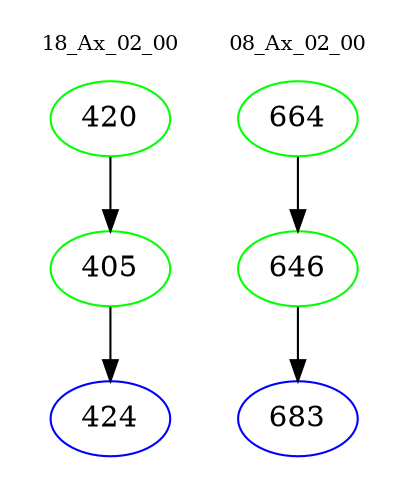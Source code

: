 digraph{
subgraph cluster_0 {
color = white
label = "18_Ax_02_00";
fontsize=10;
T0_420 [label="420", color="green"]
T0_420 -> T0_405 [color="black"]
T0_405 [label="405", color="green"]
T0_405 -> T0_424 [color="black"]
T0_424 [label="424", color="blue"]
}
subgraph cluster_1 {
color = white
label = "08_Ax_02_00";
fontsize=10;
T1_664 [label="664", color="green"]
T1_664 -> T1_646 [color="black"]
T1_646 [label="646", color="green"]
T1_646 -> T1_683 [color="black"]
T1_683 [label="683", color="blue"]
}
}
